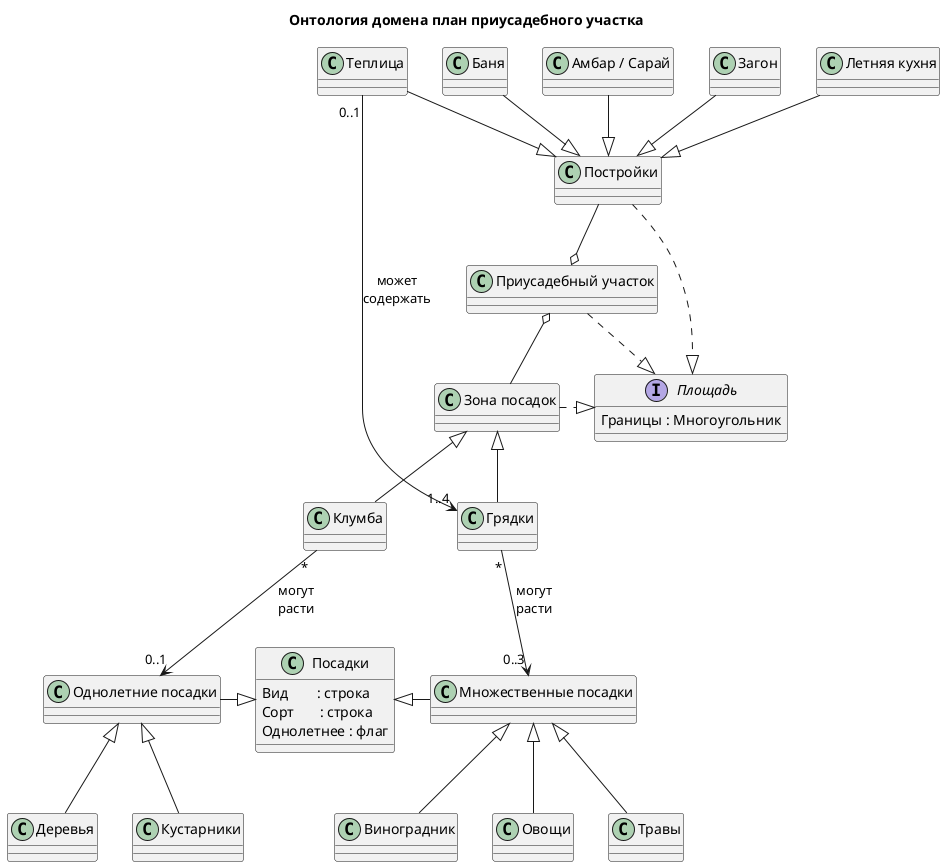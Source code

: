 @startuml classes

title Онтология домена план приусадебного участка

interface "Площадь" as Area {
    Границы : Многоугольник
}

class "Приусадебный участок" as Farm

class "Постройки"            as Buildings

class "Амбар / Сарай" as Shed
class "Баня"          as Bath
class "Летняя кухня"  as Kitchen
class "Теплица"       as GreenHouse
class "Загон"         as Corral

Buildings <|-u- Shed
Buildings <|-u- Bath
Buildings <|-u- Kitchen
Buildings <|-u- GreenHouse
Buildings <|-u- Corral

class "Зона посадок" as Zone
class "Грядки"       as SeedBed
class "Клумба"       as Bed

Zone <|-- SeedBed
Zone <|-- Bed

Zone      .r.|> Area
Buildings .r.|> Area
Farm      .r.|> Area

class "Посадки" as Plants {
    Вид        : строка
    Сорт       : строка
    Однолетнее : флаг
}

class "Однолетние посадки"    as SinglePlants
class "Множественные посадки" as MultiplePlants

SinglePlants   -r-|> Plants
MultiplePlants -l-|> Plants

class "Деревья"     as Tree
class "Кустарники"  as Shrubs
class "Виноградник" as Grape
class "Овощи"       as Vegetables
class "Травы"       as Grass

SinglePlants   <|-- Tree
SinglePlants   <|-- Shrubs
MultiplePlants <|-- Grape
MultiplePlants <|-- Vegetables
MultiplePlants <|-- Grass

Farm o-u- Buildings
Farm o--  Zone

GreenHouse "0..1" ---> "1..4" SeedBed        : может\nсодержать
Bed        "*"    -->  "0..1" SinglePlants   : могут\nрасти
SeedBed    "*"    -->  "0..3" MultiplePlants : могут\nрасти

@enduml